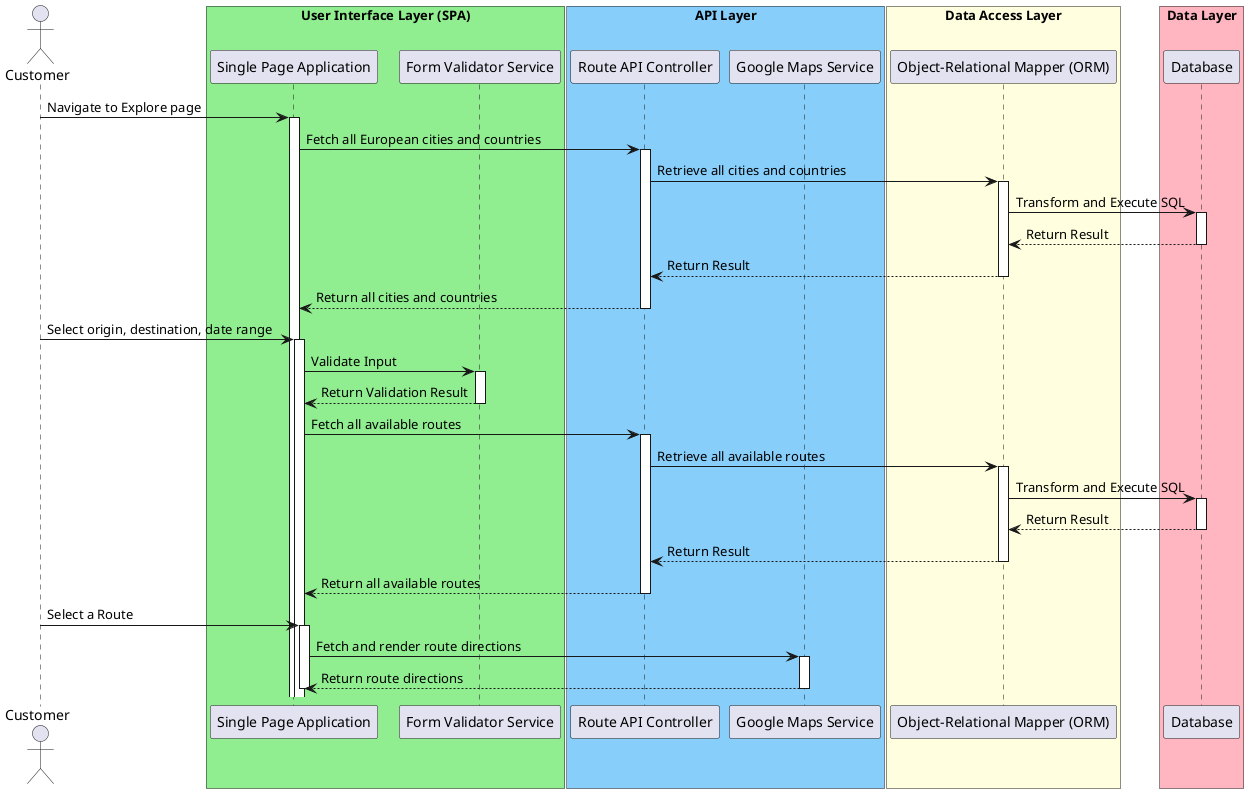 @startuml

actor Customer

box "User Interface Layer (SPA)" #LightGreen
participant SPA as "Single Page Application"
participant Val as "Form Validator Service"
end box

box "API Layer" #LightSkyBlue
participant RouteAPI as "Route API Controller"
participant GoogleMapsAPI as "Google Maps Service"
end box

box "Data Access Layer" #LightYellow
participant ORM as "Object-Relational Mapper (ORM)"
end box

box "Data Layer" #LightPink
participant DB as "Database"
end box

Customer -> SPA : Navigate to Explore page
activate SPA
SPA -> RouteAPI : Fetch all European cities and countries
activate RouteAPI
RouteAPI -> ORM : Retrieve all cities and countries
activate ORM
ORM -> DB : Transform and Execute SQL
activate DB
DB --> ORM : Return Result
deactivate DB
ORM --> RouteAPI : Return Result
deactivate ORM
RouteAPI --> SPA : Return all cities and countries
deactivate RouteAPI

Customer -> SPA : Select origin, destination, date range
activate SPA
SPA -> Val : Validate Input
activate Val
Val --> SPA : Return Validation Result
deactivate Val
SPA -> RouteAPI : Fetch all available routes
activate RouteAPI
RouteAPI -> ORM : Retrieve all available routes
activate ORM
ORM -> DB : Transform and Execute SQL
activate DB
DB --> ORM : Return Result
deactivate DB
ORM --> RouteAPI : Return Result
deactivate ORM
RouteAPI --> SPA : Return all available routes
deactivate RouteAPI

Customer -> SPA : Select a Route
activate SPA
SPA -> GoogleMapsAPI : Fetch and render route directions
activate GoogleMapsAPI
GoogleMapsAPI --> SPA : Return route directions
deactivate GoogleMapsAPI
deactivate SPA
@enduml